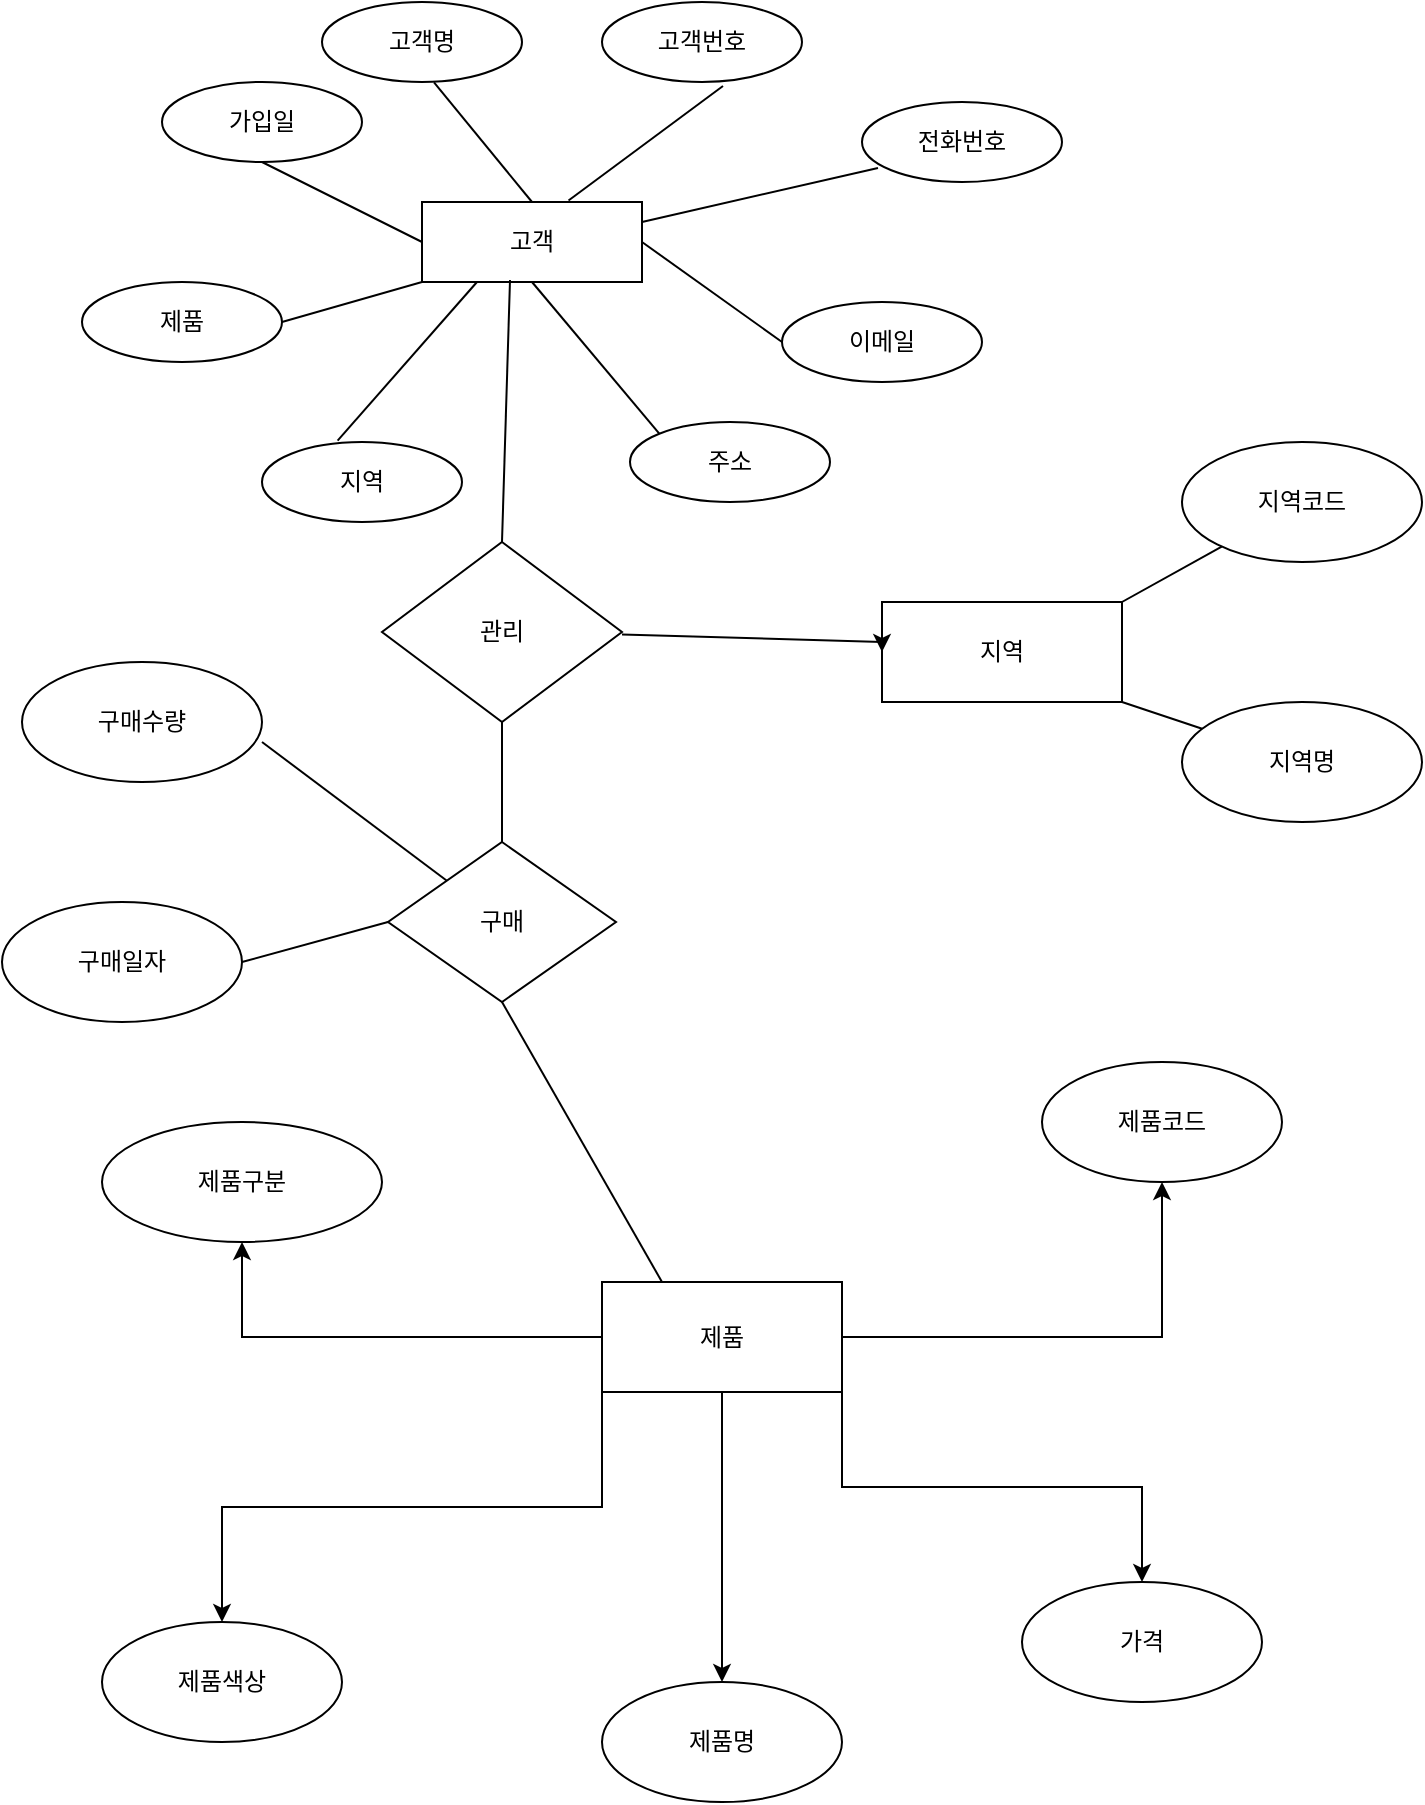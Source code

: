 <mxfile version="21.6.5" type="github" pages="2">
  <diagram name="페이지-1" id="rGcjJryMHV9K7biq0Z4z">
    <mxGraphModel dx="1762" dy="832" grid="1" gridSize="10" guides="1" tooltips="1" connect="1" arrows="1" fold="1" page="1" pageScale="1" pageWidth="827" pageHeight="1169" math="0" shadow="0">
      <root>
        <mxCell id="0" />
        <mxCell id="1" parent="0" />
        <mxCell id="cD-MWLT_m3SdDVy49TuI-28" value="고객" style="whiteSpace=wrap;html=1;align=center;" parent="1" vertex="1">
          <mxGeometry x="260" y="220" width="110" height="40" as="geometry" />
        </mxCell>
        <mxCell id="cD-MWLT_m3SdDVy49TuI-36" value="고객명" style="ellipse;whiteSpace=wrap;html=1;align=center;" parent="1" vertex="1">
          <mxGeometry x="210" y="120" width="100" height="40" as="geometry" />
        </mxCell>
        <mxCell id="cD-MWLT_m3SdDVy49TuI-39" value="전화번호" style="ellipse;whiteSpace=wrap;html=1;align=center;strokeColor=default;fillOpacity=100;" parent="1" vertex="1">
          <mxGeometry x="480" y="170" width="100" height="40" as="geometry" />
        </mxCell>
        <mxCell id="cD-MWLT_m3SdDVy49TuI-40" value="이메일" style="ellipse;whiteSpace=wrap;html=1;align=center;" parent="1" vertex="1">
          <mxGeometry x="440" y="270" width="100" height="40" as="geometry" />
        </mxCell>
        <mxCell id="cD-MWLT_m3SdDVy49TuI-41" value="주소" style="ellipse;whiteSpace=wrap;html=1;align=center;" parent="1" vertex="1">
          <mxGeometry x="364" y="330" width="100" height="40" as="geometry" />
        </mxCell>
        <mxCell id="cD-MWLT_m3SdDVy49TuI-42" value="&lt;font style=&quot;font-size: 12px;&quot;&gt;지역&lt;/font&gt;" style="ellipse;whiteSpace=wrap;html=1;align=center;" parent="1" vertex="1">
          <mxGeometry x="180" y="340" width="100" height="40" as="geometry" />
        </mxCell>
        <mxCell id="cD-MWLT_m3SdDVy49TuI-44" value="" style="endArrow=none;html=1;rounded=0;exitX=0.56;exitY=1.005;exitDx=0;exitDy=0;exitPerimeter=0;entryX=0.5;entryY=0;entryDx=0;entryDy=0;" parent="1" source="cD-MWLT_m3SdDVy49TuI-36" target="cD-MWLT_m3SdDVy49TuI-28" edge="1">
          <mxGeometry relative="1" as="geometry">
            <mxPoint x="400" y="350" as="sourcePoint" />
            <mxPoint x="560" y="350" as="targetPoint" />
          </mxGeometry>
        </mxCell>
        <mxCell id="cD-MWLT_m3SdDVy49TuI-45" value="" style="endArrow=none;html=1;rounded=0;exitX=1;exitY=0.25;exitDx=0;exitDy=0;entryX=0.08;entryY=0.825;entryDx=0;entryDy=0;entryPerimeter=0;" parent="1" edge="1" target="cD-MWLT_m3SdDVy49TuI-39" source="cD-MWLT_m3SdDVy49TuI-28">
          <mxGeometry relative="1" as="geometry">
            <mxPoint x="496.03" y="328.16" as="sourcePoint" />
            <mxPoint x="629.6" y="310.0" as="targetPoint" />
          </mxGeometry>
        </mxCell>
        <mxCell id="cD-MWLT_m3SdDVy49TuI-48" value="" style="endArrow=none;html=1;rounded=0;exitX=0.25;exitY=1;exitDx=0;exitDy=0;entryX=0.378;entryY=-0.018;entryDx=0;entryDy=0;entryPerimeter=0;" parent="1" source="cD-MWLT_m3SdDVy49TuI-28" target="cD-MWLT_m3SdDVy49TuI-42" edge="1">
          <mxGeometry relative="1" as="geometry">
            <mxPoint x="400" y="350" as="sourcePoint" />
            <mxPoint x="560" y="350" as="targetPoint" />
          </mxGeometry>
        </mxCell>
        <mxCell id="cD-MWLT_m3SdDVy49TuI-49" value="가입일" style="ellipse;whiteSpace=wrap;html=1;align=center;" parent="1" vertex="1">
          <mxGeometry x="130" y="160" width="100" height="40" as="geometry" />
        </mxCell>
        <mxCell id="cD-MWLT_m3SdDVy49TuI-50" value="" style="endArrow=none;html=1;rounded=0;exitX=0.5;exitY=1;exitDx=0;exitDy=0;entryX=0;entryY=0.5;entryDx=0;entryDy=0;" parent="1" source="cD-MWLT_m3SdDVy49TuI-49" target="cD-MWLT_m3SdDVy49TuI-28" edge="1">
          <mxGeometry relative="1" as="geometry">
            <mxPoint x="400" y="350" as="sourcePoint" />
            <mxPoint x="560" y="350" as="targetPoint" />
          </mxGeometry>
        </mxCell>
        <mxCell id="cD-MWLT_m3SdDVy49TuI-51" value="" style="endArrow=none;html=1;rounded=0;entryX=0;entryY=0;entryDx=0;entryDy=0;exitX=0.5;exitY=1;exitDx=0;exitDy=0;" parent="1" source="cD-MWLT_m3SdDVy49TuI-28" target="cD-MWLT_m3SdDVy49TuI-41" edge="1">
          <mxGeometry relative="1" as="geometry">
            <mxPoint x="470" y="390" as="sourcePoint" />
            <mxPoint x="560" y="350" as="targetPoint" />
          </mxGeometry>
        </mxCell>
        <mxCell id="cD-MWLT_m3SdDVy49TuI-52" value="" style="endArrow=none;html=1;rounded=0;entryX=0;entryY=0.5;entryDx=0;entryDy=0;exitX=1;exitY=0.5;exitDx=0;exitDy=0;" parent="1" source="cD-MWLT_m3SdDVy49TuI-28" target="cD-MWLT_m3SdDVy49TuI-40" edge="1">
          <mxGeometry relative="1" as="geometry">
            <mxPoint x="560" y="350" as="sourcePoint" />
            <mxPoint x="560" y="350" as="targetPoint" />
          </mxGeometry>
        </mxCell>
        <mxCell id="cD-MWLT_m3SdDVy49TuI-53" value="고객번호" style="ellipse;whiteSpace=wrap;html=1;align=center;" parent="1" vertex="1">
          <mxGeometry x="350" y="120" width="100" height="40" as="geometry" />
        </mxCell>
        <mxCell id="cD-MWLT_m3SdDVy49TuI-55" value="" style="endArrow=none;html=1;rounded=0;entryX=0.605;entryY=1.05;entryDx=0;entryDy=0;entryPerimeter=0;exitX=0.666;exitY=-0.018;exitDx=0;exitDy=0;exitPerimeter=0;" parent="1" source="cD-MWLT_m3SdDVy49TuI-28" target="cD-MWLT_m3SdDVy49TuI-53" edge="1">
          <mxGeometry relative="1" as="geometry">
            <mxPoint x="400" y="350" as="sourcePoint" />
            <mxPoint x="560" y="350" as="targetPoint" />
          </mxGeometry>
        </mxCell>
        <mxCell id="jmS20mdzS4E1CvwKXZpg-2" value="제품" style="ellipse;whiteSpace=wrap;html=1;align=center;" vertex="1" parent="1">
          <mxGeometry x="90" y="260" width="100" height="40" as="geometry" />
        </mxCell>
        <mxCell id="jmS20mdzS4E1CvwKXZpg-3" value="" style="endArrow=none;html=1;rounded=0;exitX=1;exitY=0.5;exitDx=0;exitDy=0;entryX=0;entryY=1;entryDx=0;entryDy=0;" edge="1" parent="1" source="jmS20mdzS4E1CvwKXZpg-2" target="cD-MWLT_m3SdDVy49TuI-28">
          <mxGeometry width="50" height="50" relative="1" as="geometry">
            <mxPoint x="390" y="430" as="sourcePoint" />
            <mxPoint x="440" y="380" as="targetPoint" />
          </mxGeometry>
        </mxCell>
        <mxCell id="jmS20mdzS4E1CvwKXZpg-12" value="" style="edgeStyle=orthogonalEdgeStyle;rounded=0;orthogonalLoop=1;jettySize=auto;html=1;" edge="1" parent="1" source="jmS20mdzS4E1CvwKXZpg-4" target="jmS20mdzS4E1CvwKXZpg-8">
          <mxGeometry relative="1" as="geometry" />
        </mxCell>
        <mxCell id="jmS20mdzS4E1CvwKXZpg-13" value="" style="edgeStyle=orthogonalEdgeStyle;rounded=0;orthogonalLoop=1;jettySize=auto;html=1;" edge="1" parent="1" source="jmS20mdzS4E1CvwKXZpg-4" target="jmS20mdzS4E1CvwKXZpg-6">
          <mxGeometry relative="1" as="geometry" />
        </mxCell>
        <mxCell id="jmS20mdzS4E1CvwKXZpg-14" style="edgeStyle=orthogonalEdgeStyle;rounded=0;orthogonalLoop=1;jettySize=auto;html=1;exitX=0;exitY=1;exitDx=0;exitDy=0;" edge="1" parent="1" source="jmS20mdzS4E1CvwKXZpg-4" target="jmS20mdzS4E1CvwKXZpg-10">
          <mxGeometry relative="1" as="geometry" />
        </mxCell>
        <mxCell id="jmS20mdzS4E1CvwKXZpg-15" value="" style="edgeStyle=orthogonalEdgeStyle;rounded=0;orthogonalLoop=1;jettySize=auto;html=1;" edge="1" parent="1" source="jmS20mdzS4E1CvwKXZpg-4" target="jmS20mdzS4E1CvwKXZpg-7">
          <mxGeometry relative="1" as="geometry" />
        </mxCell>
        <mxCell id="jmS20mdzS4E1CvwKXZpg-16" style="edgeStyle=orthogonalEdgeStyle;rounded=0;orthogonalLoop=1;jettySize=auto;html=1;exitX=1;exitY=1;exitDx=0;exitDy=0;" edge="1" parent="1" source="jmS20mdzS4E1CvwKXZpg-4" target="jmS20mdzS4E1CvwKXZpg-9">
          <mxGeometry relative="1" as="geometry" />
        </mxCell>
        <mxCell id="jmS20mdzS4E1CvwKXZpg-4" value="제품" style="rounded=0;whiteSpace=wrap;html=1;gradientColor=none;fillColor=default;" vertex="1" parent="1">
          <mxGeometry x="350" y="760" width="120" height="55" as="geometry" />
        </mxCell>
        <mxCell id="jmS20mdzS4E1CvwKXZpg-6" value="제품명" style="ellipse;whiteSpace=wrap;html=1;" vertex="1" parent="1">
          <mxGeometry x="350" y="960" width="120" height="60" as="geometry" />
        </mxCell>
        <mxCell id="jmS20mdzS4E1CvwKXZpg-7" value="제품코드" style="ellipse;whiteSpace=wrap;html=1;" vertex="1" parent="1">
          <mxGeometry x="570" y="650" width="120" height="60" as="geometry" />
        </mxCell>
        <mxCell id="jmS20mdzS4E1CvwKXZpg-8" value="제품구분" style="ellipse;whiteSpace=wrap;html=1;" vertex="1" parent="1">
          <mxGeometry x="100" y="680" width="140" height="60" as="geometry" />
        </mxCell>
        <mxCell id="jmS20mdzS4E1CvwKXZpg-9" value="가격" style="ellipse;whiteSpace=wrap;html=1;" vertex="1" parent="1">
          <mxGeometry x="560" y="910" width="120" height="60" as="geometry" />
        </mxCell>
        <mxCell id="jmS20mdzS4E1CvwKXZpg-10" value="제품색상" style="ellipse;whiteSpace=wrap;html=1;" vertex="1" parent="1">
          <mxGeometry x="100" y="930" width="120" height="60" as="geometry" />
        </mxCell>
        <mxCell id="jmS20mdzS4E1CvwKXZpg-17" value="관리" style="rhombus;whiteSpace=wrap;html=1;" vertex="1" parent="1">
          <mxGeometry x="240" y="390" width="120" height="90" as="geometry" />
        </mxCell>
        <mxCell id="jmS20mdzS4E1CvwKXZpg-21" value="" style="endArrow=none;html=1;rounded=0;exitX=0.5;exitY=0;exitDx=0;exitDy=0;entryX=0.4;entryY=0.975;entryDx=0;entryDy=0;entryPerimeter=0;" edge="1" parent="1" source="jmS20mdzS4E1CvwKXZpg-17" target="cD-MWLT_m3SdDVy49TuI-28">
          <mxGeometry width="50" height="50" relative="1" as="geometry">
            <mxPoint x="390" y="330" as="sourcePoint" />
            <mxPoint x="440" y="280" as="targetPoint" />
          </mxGeometry>
        </mxCell>
        <mxCell id="jmS20mdzS4E1CvwKXZpg-22" value="지역" style="rounded=0;whiteSpace=wrap;html=1;" vertex="1" parent="1">
          <mxGeometry x="490" y="420" width="120" height="50" as="geometry" />
        </mxCell>
        <mxCell id="jmS20mdzS4E1CvwKXZpg-23" value="" style="endArrow=none;html=1;rounded=0;exitX=1;exitY=0.5;exitDx=0;exitDy=0;" edge="1" parent="1">
          <mxGeometry width="50" height="50" relative="1" as="geometry">
            <mxPoint x="360" y="436.25" as="sourcePoint" />
            <mxPoint x="490" y="440" as="targetPoint" />
          </mxGeometry>
        </mxCell>
        <mxCell id="jmS20mdzS4E1CvwKXZpg-24" style="edgeStyle=orthogonalEdgeStyle;rounded=0;orthogonalLoop=1;jettySize=auto;html=1;exitX=0;exitY=0.25;exitDx=0;exitDy=0;entryX=0;entryY=0.5;entryDx=0;entryDy=0;" edge="1" parent="1" source="jmS20mdzS4E1CvwKXZpg-22" target="jmS20mdzS4E1CvwKXZpg-22">
          <mxGeometry relative="1" as="geometry" />
        </mxCell>
        <mxCell id="jmS20mdzS4E1CvwKXZpg-25" value="지역코드" style="ellipse;whiteSpace=wrap;html=1;" vertex="1" parent="1">
          <mxGeometry x="640" y="340" width="120" height="60" as="geometry" />
        </mxCell>
        <mxCell id="jmS20mdzS4E1CvwKXZpg-26" value="지역명" style="ellipse;whiteSpace=wrap;html=1;" vertex="1" parent="1">
          <mxGeometry x="640" y="470" width="120" height="60" as="geometry" />
        </mxCell>
        <mxCell id="jmS20mdzS4E1CvwKXZpg-27" value="" style="endArrow=none;html=1;rounded=0;exitX=1;exitY=0;exitDx=0;exitDy=0;" edge="1" parent="1" source="jmS20mdzS4E1CvwKXZpg-22" target="jmS20mdzS4E1CvwKXZpg-25">
          <mxGeometry width="50" height="50" relative="1" as="geometry">
            <mxPoint x="390" y="530" as="sourcePoint" />
            <mxPoint x="440" y="480" as="targetPoint" />
          </mxGeometry>
        </mxCell>
        <mxCell id="jmS20mdzS4E1CvwKXZpg-28" value="" style="endArrow=none;html=1;rounded=0;exitX=1;exitY=1;exitDx=0;exitDy=0;" edge="1" parent="1" source="jmS20mdzS4E1CvwKXZpg-22" target="jmS20mdzS4E1CvwKXZpg-26">
          <mxGeometry width="50" height="50" relative="1" as="geometry">
            <mxPoint x="390" y="530" as="sourcePoint" />
            <mxPoint x="440" y="480" as="targetPoint" />
          </mxGeometry>
        </mxCell>
        <mxCell id="jmS20mdzS4E1CvwKXZpg-29" value="구매" style="rhombus;whiteSpace=wrap;html=1;" vertex="1" parent="1">
          <mxGeometry x="243" y="540" width="114" height="80" as="geometry" />
        </mxCell>
        <mxCell id="jmS20mdzS4E1CvwKXZpg-30" value="" style="endArrow=none;html=1;rounded=0;exitX=0.5;exitY=0;exitDx=0;exitDy=0;entryX=0.5;entryY=1;entryDx=0;entryDy=0;" edge="1" parent="1" source="jmS20mdzS4E1CvwKXZpg-29" target="jmS20mdzS4E1CvwKXZpg-17">
          <mxGeometry width="50" height="50" relative="1" as="geometry">
            <mxPoint x="390" y="530" as="sourcePoint" />
            <mxPoint x="310" y="500" as="targetPoint" />
          </mxGeometry>
        </mxCell>
        <mxCell id="jmS20mdzS4E1CvwKXZpg-31" value="구매수량" style="ellipse;whiteSpace=wrap;html=1;" vertex="1" parent="1">
          <mxGeometry x="60" y="450" width="120" height="60" as="geometry" />
        </mxCell>
        <mxCell id="jmS20mdzS4E1CvwKXZpg-32" value="구매일자" style="ellipse;whiteSpace=wrap;html=1;" vertex="1" parent="1">
          <mxGeometry x="50" y="570" width="120" height="60" as="geometry" />
        </mxCell>
        <mxCell id="jmS20mdzS4E1CvwKXZpg-33" value="" style="endArrow=none;html=1;rounded=0;exitX=1;exitY=0.667;exitDx=0;exitDy=0;exitPerimeter=0;" edge="1" parent="1" source="jmS20mdzS4E1CvwKXZpg-31" target="jmS20mdzS4E1CvwKXZpg-29">
          <mxGeometry width="50" height="50" relative="1" as="geometry">
            <mxPoint x="390" y="530" as="sourcePoint" />
            <mxPoint x="440" y="480" as="targetPoint" />
          </mxGeometry>
        </mxCell>
        <mxCell id="jmS20mdzS4E1CvwKXZpg-34" value="" style="endArrow=none;html=1;rounded=0;exitX=1;exitY=0.5;exitDx=0;exitDy=0;entryX=0;entryY=0.5;entryDx=0;entryDy=0;" edge="1" parent="1" source="jmS20mdzS4E1CvwKXZpg-32" target="jmS20mdzS4E1CvwKXZpg-29">
          <mxGeometry width="50" height="50" relative="1" as="geometry">
            <mxPoint x="390" y="530" as="sourcePoint" />
            <mxPoint x="440" y="480" as="targetPoint" />
          </mxGeometry>
        </mxCell>
        <mxCell id="jmS20mdzS4E1CvwKXZpg-35" value="" style="endArrow=none;html=1;rounded=0;entryX=0.5;entryY=1;entryDx=0;entryDy=0;exitX=0.25;exitY=0;exitDx=0;exitDy=0;" edge="1" parent="1" source="jmS20mdzS4E1CvwKXZpg-4" target="jmS20mdzS4E1CvwKXZpg-29">
          <mxGeometry width="50" height="50" relative="1" as="geometry">
            <mxPoint x="390" y="730" as="sourcePoint" />
            <mxPoint x="440" y="680" as="targetPoint" />
          </mxGeometry>
        </mxCell>
      </root>
    </mxGraphModel>
  </diagram>
  <diagram id="M3LgbdcX0rlyFmzAHf0I" name="페이지-2">
    <mxGraphModel dx="3341" dy="929" grid="1" gridSize="10" guides="1" tooltips="1" connect="1" arrows="1" fold="1" page="1" pageScale="1" pageWidth="1654" pageHeight="2336" math="0" shadow="0">
      <root>
        <mxCell id="0" />
        <mxCell id="1" parent="0" />
        <mxCell id="uyTorKmZNLtFc4iw9UgR-1" value="&lt;span style=&quot;color: rgb(0, 0, 0); font-family: Arial; font-size: 19px; font-style: normal; font-variant-ligatures: normal; font-variant-caps: normal; font-weight: 700; letter-spacing: normal; orphans: 2; text-align: center; text-indent: 0px; text-transform: none; widows: 2; word-spacing: 0px; -webkit-text-stroke-width: 0px; background-color: rgb(255, 255, 255); text-decoration-thickness: initial; text-decoration-style: initial; text-decoration-color: initial; float: none; display: inline !important;&quot;&gt;logical data modeling(RM)&lt;/span&gt;" style="text;whiteSpace=wrap;html=1;" vertex="1" parent="1">
          <mxGeometry x="250" y="90" width="490" height="40" as="geometry" />
        </mxCell>
        <mxCell id="BC6CCDMrd8fZHv1Ki_fr-1" value="고객" style="whiteSpace=wrap;html=1;align=center;" vertex="1" parent="1">
          <mxGeometry x="180" y="470" width="110" height="40" as="geometry" />
        </mxCell>
        <mxCell id="BC6CCDMrd8fZHv1Ki_fr-2" value="고객명" style="ellipse;whiteSpace=wrap;html=1;align=center;" vertex="1" parent="1">
          <mxGeometry x="130" y="370" width="100" height="40" as="geometry" />
        </mxCell>
        <mxCell id="BC6CCDMrd8fZHv1Ki_fr-3" value="전화번호" style="ellipse;whiteSpace=wrap;html=1;align=center;strokeColor=default;fillOpacity=100;" vertex="1" parent="1">
          <mxGeometry x="400" y="420" width="100" height="40" as="geometry" />
        </mxCell>
        <mxCell id="BC6CCDMrd8fZHv1Ki_fr-4" value="이메일" style="ellipse;whiteSpace=wrap;html=1;align=center;" vertex="1" parent="1">
          <mxGeometry x="360" y="520" width="100" height="40" as="geometry" />
        </mxCell>
        <mxCell id="BC6CCDMrd8fZHv1Ki_fr-5" value="주소" style="ellipse;whiteSpace=wrap;html=1;align=center;" vertex="1" parent="1">
          <mxGeometry x="284" y="580" width="100" height="40" as="geometry" />
        </mxCell>
        <mxCell id="BC6CCDMrd8fZHv1Ki_fr-6" value="&lt;font style=&quot;font-size: 12px;&quot;&gt;지역&lt;/font&gt;" style="ellipse;whiteSpace=wrap;html=1;align=center;" vertex="1" parent="1">
          <mxGeometry x="90" y="580" width="100" height="40" as="geometry" />
        </mxCell>
        <mxCell id="BC6CCDMrd8fZHv1Ki_fr-7" value="" style="endArrow=none;html=1;rounded=0;exitX=0.56;exitY=1.005;exitDx=0;exitDy=0;exitPerimeter=0;entryX=0.5;entryY=0;entryDx=0;entryDy=0;" edge="1" parent="1" source="BC6CCDMrd8fZHv1Ki_fr-2" target="BC6CCDMrd8fZHv1Ki_fr-1">
          <mxGeometry relative="1" as="geometry">
            <mxPoint x="320" y="600" as="sourcePoint" />
            <mxPoint x="480" y="600" as="targetPoint" />
          </mxGeometry>
        </mxCell>
        <mxCell id="BC6CCDMrd8fZHv1Ki_fr-8" value="" style="endArrow=none;html=1;rounded=0;exitX=1;exitY=0.25;exitDx=0;exitDy=0;entryX=0.08;entryY=0.825;entryDx=0;entryDy=0;entryPerimeter=0;" edge="1" parent="1" source="BC6CCDMrd8fZHv1Ki_fr-1" target="BC6CCDMrd8fZHv1Ki_fr-3">
          <mxGeometry relative="1" as="geometry">
            <mxPoint x="416.03" y="578.16" as="sourcePoint" />
            <mxPoint x="549.6" y="560" as="targetPoint" />
          </mxGeometry>
        </mxCell>
        <mxCell id="BC6CCDMrd8fZHv1Ki_fr-9" value="" style="endArrow=none;html=1;rounded=0;exitX=0.25;exitY=1;exitDx=0;exitDy=0;entryX=0.378;entryY=-0.018;entryDx=0;entryDy=0;entryPerimeter=0;" edge="1" parent="1" source="BC6CCDMrd8fZHv1Ki_fr-1" target="BC6CCDMrd8fZHv1Ki_fr-6">
          <mxGeometry relative="1" as="geometry">
            <mxPoint x="320" y="600" as="sourcePoint" />
            <mxPoint x="480" y="600" as="targetPoint" />
          </mxGeometry>
        </mxCell>
        <mxCell id="BC6CCDMrd8fZHv1Ki_fr-10" value="가입일" style="ellipse;whiteSpace=wrap;html=1;align=center;" vertex="1" parent="1">
          <mxGeometry x="50" y="410" width="100" height="40" as="geometry" />
        </mxCell>
        <mxCell id="BC6CCDMrd8fZHv1Ki_fr-11" value="" style="endArrow=none;html=1;rounded=0;exitX=0.5;exitY=1;exitDx=0;exitDy=0;entryX=0;entryY=0.5;entryDx=0;entryDy=0;" edge="1" parent="1" source="BC6CCDMrd8fZHv1Ki_fr-10" target="BC6CCDMrd8fZHv1Ki_fr-1">
          <mxGeometry relative="1" as="geometry">
            <mxPoint x="320" y="600" as="sourcePoint" />
            <mxPoint x="480" y="600" as="targetPoint" />
          </mxGeometry>
        </mxCell>
        <mxCell id="BC6CCDMrd8fZHv1Ki_fr-12" value="" style="endArrow=none;html=1;rounded=0;entryX=0;entryY=0;entryDx=0;entryDy=0;exitX=0.5;exitY=1;exitDx=0;exitDy=0;" edge="1" parent="1" source="BC6CCDMrd8fZHv1Ki_fr-1" target="BC6CCDMrd8fZHv1Ki_fr-5">
          <mxGeometry relative="1" as="geometry">
            <mxPoint x="390" y="640" as="sourcePoint" />
            <mxPoint x="480" y="600" as="targetPoint" />
          </mxGeometry>
        </mxCell>
        <mxCell id="BC6CCDMrd8fZHv1Ki_fr-13" value="" style="endArrow=none;html=1;rounded=0;entryX=0;entryY=0.5;entryDx=0;entryDy=0;exitX=1;exitY=0.5;exitDx=0;exitDy=0;" edge="1" parent="1" source="BC6CCDMrd8fZHv1Ki_fr-1" target="BC6CCDMrd8fZHv1Ki_fr-4">
          <mxGeometry relative="1" as="geometry">
            <mxPoint x="480" y="600" as="sourcePoint" />
            <mxPoint x="480" y="600" as="targetPoint" />
          </mxGeometry>
        </mxCell>
        <mxCell id="BC6CCDMrd8fZHv1Ki_fr-14" value="고객번호" style="ellipse;whiteSpace=wrap;html=1;align=center;" vertex="1" parent="1">
          <mxGeometry x="270" y="370" width="100" height="40" as="geometry" />
        </mxCell>
        <mxCell id="BC6CCDMrd8fZHv1Ki_fr-15" value="" style="endArrow=none;html=1;rounded=0;entryX=0.605;entryY=1.05;entryDx=0;entryDy=0;entryPerimeter=0;exitX=0.666;exitY=-0.018;exitDx=0;exitDy=0;exitPerimeter=0;" edge="1" parent="1" source="BC6CCDMrd8fZHv1Ki_fr-1" target="BC6CCDMrd8fZHv1Ki_fr-14">
          <mxGeometry relative="1" as="geometry">
            <mxPoint x="320" y="600" as="sourcePoint" />
            <mxPoint x="480" y="600" as="targetPoint" />
          </mxGeometry>
        </mxCell>
        <mxCell id="BC6CCDMrd8fZHv1Ki_fr-16" value="제품" style="ellipse;whiteSpace=wrap;html=1;align=center;" vertex="1" parent="1">
          <mxGeometry x="10" y="510" width="100" height="40" as="geometry" />
        </mxCell>
        <mxCell id="BC6CCDMrd8fZHv1Ki_fr-17" value="" style="endArrow=none;html=1;rounded=0;exitX=1;exitY=0.5;exitDx=0;exitDy=0;entryX=0;entryY=1;entryDx=0;entryDy=0;" edge="1" parent="1" target="BC6CCDMrd8fZHv1Ki_fr-1">
          <mxGeometry width="50" height="50" relative="1" as="geometry">
            <mxPoint x="110" y="530.0" as="sourcePoint" />
            <mxPoint x="360" y="630" as="targetPoint" />
          </mxGeometry>
        </mxCell>
        <mxCell id="BC6CCDMrd8fZHv1Ki_fr-18" value="고객" style="swimlane;fontStyle=0;childLayout=stackLayout;horizontal=1;startSize=30;horizontalStack=0;resizeParent=1;resizeParentMax=0;resizeLast=0;collapsible=1;marginBottom=0;whiteSpace=wrap;html=1;" vertex="1" parent="1">
          <mxGeometry x="-190" y="200" width="210" height="180" as="geometry" />
        </mxCell>
        <mxCell id="BC6CCDMrd8fZHv1Ki_fr-19" value="-고객이름&lt;br&gt;-고객번호" style="text;strokeColor=none;fillColor=none;align=left;verticalAlign=middle;spacingLeft=4;spacingRight=4;overflow=hidden;points=[[0,0.5],[1,0.5]];portConstraint=eastwest;rotatable=0;whiteSpace=wrap;html=1;" vertex="1" parent="BC6CCDMrd8fZHv1Ki_fr-18">
          <mxGeometry y="30" width="210" height="50" as="geometry" />
        </mxCell>
        <mxCell id="BC6CCDMrd8fZHv1Ki_fr-20" value="-전화번호&lt;br&gt;-이메일" style="text;strokeColor=none;fillColor=none;align=left;verticalAlign=middle;spacingLeft=4;spacingRight=4;overflow=hidden;points=[[0,0.5],[1,0.5]];portConstraint=eastwest;rotatable=0;whiteSpace=wrap;html=1;" vertex="1" parent="BC6CCDMrd8fZHv1Ki_fr-18">
          <mxGeometry y="80" width="210" height="50" as="geometry" />
        </mxCell>
        <mxCell id="BC6CCDMrd8fZHv1Ki_fr-21" value="-지역코드(FK)&lt;br&gt;-제품" style="text;strokeColor=none;fillColor=none;align=left;verticalAlign=middle;spacingLeft=4;spacingRight=4;overflow=hidden;points=[[0,0.5],[1,0.5]];portConstraint=eastwest;rotatable=0;whiteSpace=wrap;html=1;" vertex="1" parent="BC6CCDMrd8fZHv1Ki_fr-18">
          <mxGeometry y="130" width="210" height="50" as="geometry" />
        </mxCell>
        <mxCell id="gLx6VSw6pHFTRbmqs-br-1" value="지역" style="rounded=0;whiteSpace=wrap;html=1;" vertex="1" parent="1">
          <mxGeometry x="200" y="770" width="140" height="75" as="geometry" />
        </mxCell>
        <mxCell id="gLx6VSw6pHFTRbmqs-br-2" style="edgeStyle=orthogonalEdgeStyle;rounded=0;orthogonalLoop=1;jettySize=auto;html=1;exitX=0;exitY=0.25;exitDx=0;exitDy=0;entryX=0;entryY=0.5;entryDx=0;entryDy=0;" edge="1" parent="1" source="gLx6VSw6pHFTRbmqs-br-1" target="gLx6VSw6pHFTRbmqs-br-1">
          <mxGeometry relative="1" as="geometry" />
        </mxCell>
        <mxCell id="gLx6VSw6pHFTRbmqs-br-3" value="지역코드" style="ellipse;whiteSpace=wrap;html=1;" vertex="1" parent="1">
          <mxGeometry x="50" y="930" width="120" height="60" as="geometry" />
        </mxCell>
        <mxCell id="gLx6VSw6pHFTRbmqs-br-4" value="지역명" style="ellipse;whiteSpace=wrap;html=1;" vertex="1" parent="1">
          <mxGeometry x="350" y="920" width="120" height="60" as="geometry" />
        </mxCell>
        <mxCell id="gLx6VSw6pHFTRbmqs-br-5" value="" style="endArrow=none;html=1;rounded=0;entryX=0.791;entryY=0.056;entryDx=0;entryDy=0;entryPerimeter=0;" edge="1" parent="1" target="gLx6VSw6pHFTRbmqs-br-3">
          <mxGeometry width="50" height="50" relative="1" as="geometry">
            <mxPoint x="210" y="848" as="sourcePoint" />
            <mxPoint x="60.0" y="1012.169" as="targetPoint" />
          </mxGeometry>
        </mxCell>
        <mxCell id="gLx6VSw6pHFTRbmqs-br-6" value="" style="endArrow=none;html=1;rounded=0;exitX=1;exitY=1;exitDx=0;exitDy=0;" edge="1" parent="1" source="gLx6VSw6pHFTRbmqs-br-1" target="gLx6VSw6pHFTRbmqs-br-4">
          <mxGeometry width="50" height="50" relative="1" as="geometry">
            <mxPoint x="-310" y="675" as="sourcePoint" />
            <mxPoint x="-260" y="625" as="targetPoint" />
          </mxGeometry>
        </mxCell>
        <mxCell id="gLx6VSw6pHFTRbmqs-br-12" value="지역" style="swimlane;fontStyle=0;childLayout=stackLayout;horizontal=1;startSize=30;horizontalStack=0;resizeParent=1;resizeParentMax=0;resizeLast=0;collapsible=1;marginBottom=0;whiteSpace=wrap;html=1;" vertex="1" parent="1">
          <mxGeometry x="-210" y="850" width="210" height="130" as="geometry" />
        </mxCell>
        <mxCell id="gLx6VSw6pHFTRbmqs-br-14" value="-지역코드(FK)&lt;span style=&quot;white-space: pre;&quot;&gt;&#x9;&lt;/span&gt;&lt;span style=&quot;white-space: pre;&quot;&gt;&#x9;&lt;/span&gt;" style="text;strokeColor=none;fillColor=none;align=left;verticalAlign=middle;spacingLeft=4;spacingRight=4;overflow=hidden;points=[[0,0.5],[1,0.5]];portConstraint=eastwest;rotatable=0;whiteSpace=wrap;html=1;" vertex="1" parent="gLx6VSw6pHFTRbmqs-br-12">
          <mxGeometry y="30" width="210" height="50" as="geometry" />
        </mxCell>
        <mxCell id="gLx6VSw6pHFTRbmqs-br-15" value="-지역명" style="text;strokeColor=none;fillColor=none;align=left;verticalAlign=middle;spacingLeft=4;spacingRight=4;overflow=hidden;points=[[0,0.5],[1,0.5]];portConstraint=eastwest;rotatable=0;whiteSpace=wrap;html=1;" vertex="1" parent="gLx6VSw6pHFTRbmqs-br-12">
          <mxGeometry y="80" width="210" height="50" as="geometry" />
        </mxCell>
        <mxCell id="JWnu2VAUM1Pxo3Z29Uek-6" value="제품" style="rounded=0;whiteSpace=wrap;html=1;gradientColor=none;fillColor=default;" vertex="1" parent="1">
          <mxGeometry x="674.24" y="480" width="120" height="55" as="geometry" />
        </mxCell>
        <mxCell id="JWnu2VAUM1Pxo3Z29Uek-7" value="제품명" style="ellipse;whiteSpace=wrap;html=1;" vertex="1" parent="1">
          <mxGeometry x="770" y="610" width="120" height="60" as="geometry" />
        </mxCell>
        <mxCell id="JWnu2VAUM1Pxo3Z29Uek-8" value="제품코드" style="ellipse;whiteSpace=wrap;html=1;" vertex="1" parent="1">
          <mxGeometry x="784.24" y="340" width="120" height="60" as="geometry" />
        </mxCell>
        <mxCell id="JWnu2VAUM1Pxo3Z29Uek-9" value="제품구분" style="ellipse;whiteSpace=wrap;html=1;" vertex="1" parent="1">
          <mxGeometry x="500" y="360" width="140" height="60" as="geometry" />
        </mxCell>
        <mxCell id="JWnu2VAUM1Pxo3Z29Uek-10" value="가격" style="ellipse;whiteSpace=wrap;html=1;" vertex="1" parent="1">
          <mxGeometry x="915" y="500" width="120" height="60" as="geometry" />
        </mxCell>
        <mxCell id="JWnu2VAUM1Pxo3Z29Uek-11" value="제품색상" style="ellipse;whiteSpace=wrap;html=1;" vertex="1" parent="1">
          <mxGeometry x="570" y="590" width="120" height="60" as="geometry" />
        </mxCell>
        <mxCell id="JWnu2VAUM1Pxo3Z29Uek-12" value="" style="endArrow=none;html=1;rounded=0;exitX=0.648;exitY=0.987;exitDx=0;exitDy=0;entryX=0;entryY=0.5;entryDx=0;entryDy=0;exitPerimeter=0;" edge="1" parent="1" source="JWnu2VAUM1Pxo3Z29Uek-9" target="JWnu2VAUM1Pxo3Z29Uek-6">
          <mxGeometry relative="1" as="geometry">
            <mxPoint x="644.018" y="441.092" as="sourcePoint" />
            <mxPoint x="964.24" y="380" as="targetPoint" />
          </mxGeometry>
        </mxCell>
        <mxCell id="JWnu2VAUM1Pxo3Z29Uek-13" value="" style="endArrow=none;html=1;rounded=0;exitX=0;exitY=1;exitDx=0;exitDy=0;entryX=0.644;entryY=0.056;entryDx=0;entryDy=0;entryPerimeter=0;" edge="1" parent="1" source="JWnu2VAUM1Pxo3Z29Uek-6" target="JWnu2VAUM1Pxo3Z29Uek-11">
          <mxGeometry relative="1" as="geometry">
            <mxPoint x="704.24" y="381" as="sourcePoint" />
            <mxPoint x="600" y="512.16" as="targetPoint" />
          </mxGeometry>
        </mxCell>
        <mxCell id="JWnu2VAUM1Pxo3Z29Uek-14" value="" style="endArrow=none;html=1;rounded=0;exitX=0.5;exitY=1;exitDx=0;exitDy=0;entryX=0.5;entryY=0;entryDx=0;entryDy=0;" edge="1" parent="1" source="JWnu2VAUM1Pxo3Z29Uek-6" target="JWnu2VAUM1Pxo3Z29Uek-7">
          <mxGeometry relative="1" as="geometry">
            <mxPoint x="714.24" y="391" as="sourcePoint" />
            <mxPoint x="848.24" y="447" as="targetPoint" />
          </mxGeometry>
        </mxCell>
        <mxCell id="JWnu2VAUM1Pxo3Z29Uek-15" value="" style="endArrow=none;html=1;rounded=0;exitX=1;exitY=0.75;exitDx=0;exitDy=0;entryX=0;entryY=0.5;entryDx=0;entryDy=0;" edge="1" parent="1" source="JWnu2VAUM1Pxo3Z29Uek-6" target="JWnu2VAUM1Pxo3Z29Uek-10">
          <mxGeometry relative="1" as="geometry">
            <mxPoint x="724.24" y="401" as="sourcePoint" />
            <mxPoint x="858.24" y="457" as="targetPoint" />
          </mxGeometry>
        </mxCell>
        <mxCell id="JWnu2VAUM1Pxo3Z29Uek-16" value="" style="endArrow=none;html=1;rounded=0;exitX=0.5;exitY=0;exitDx=0;exitDy=0;entryX=0.224;entryY=0.997;entryDx=0;entryDy=0;entryPerimeter=0;" edge="1" parent="1" source="JWnu2VAUM1Pxo3Z29Uek-6" target="JWnu2VAUM1Pxo3Z29Uek-8">
          <mxGeometry relative="1" as="geometry">
            <mxPoint x="734.24" y="411" as="sourcePoint" />
            <mxPoint x="868.24" y="467" as="targetPoint" />
          </mxGeometry>
        </mxCell>
        <mxCell id="JWnu2VAUM1Pxo3Z29Uek-17" value="제품" style="swimlane;fontStyle=0;childLayout=stackLayout;horizontal=1;startSize=26;horizontalStack=0;resizeParent=1;resizeParentMax=0;resizeLast=0;collapsible=1;marginBottom=0;align=center;fontSize=14;" vertex="1" parent="1">
          <mxGeometry x="890" y="170" width="170" height="120" as="geometry" />
        </mxCell>
        <mxCell id="JWnu2VAUM1Pxo3Z29Uek-18" value="-제품코드(PK)&lt;br&gt;-제품명&lt;span style=&quot;white-space: pre;&quot;&gt;&#x9;&lt;/span&gt;&lt;br&gt;" style="text;strokeColor=none;fillColor=none;spacingLeft=4;spacingRight=4;overflow=hidden;rotatable=0;points=[[0,0.5],[1,0.5]];portConstraint=eastwest;fontSize=12;whiteSpace=wrap;html=1;" vertex="1" parent="JWnu2VAUM1Pxo3Z29Uek-17">
          <mxGeometry y="26" width="170" height="44" as="geometry" />
        </mxCell>
        <mxCell id="JWnu2VAUM1Pxo3Z29Uek-19" value="-제품구분&lt;br&gt;-제품가격" style="text;strokeColor=none;fillColor=none;spacingLeft=4;spacingRight=4;overflow=hidden;rotatable=0;points=[[0,0.5],[1,0.5]];portConstraint=eastwest;fontSize=12;whiteSpace=wrap;html=1;" vertex="1" parent="JWnu2VAUM1Pxo3Z29Uek-17">
          <mxGeometry y="70" width="170" height="50" as="geometry" />
        </mxCell>
        <mxCell id="JWnu2VAUM1Pxo3Z29Uek-25" value="관리" style="rhombus;whiteSpace=wrap;html=1;" vertex="1" parent="1">
          <mxGeometry x="190" y="620" width="120" height="80" as="geometry" />
        </mxCell>
        <mxCell id="JWnu2VAUM1Pxo3Z29Uek-26" value="구매" style="rhombus;whiteSpace=wrap;html=1;" vertex="1" parent="1">
          <mxGeometry x="490" y="470" width="100" height="80" as="geometry" />
        </mxCell>
        <mxCell id="JWnu2VAUM1Pxo3Z29Uek-27" value="" style="endArrow=none;html=1;rounded=0;exitX=1;exitY=0.5;exitDx=0;exitDy=0;entryX=0.09;entryY=0.439;entryDx=0;entryDy=0;entryPerimeter=0;" edge="1" parent="1" source="BC6CCDMrd8fZHv1Ki_fr-1" target="JWnu2VAUM1Pxo3Z29Uek-26">
          <mxGeometry relative="1" as="geometry">
            <mxPoint x="190" y="620" as="sourcePoint" />
            <mxPoint x="490" y="500" as="targetPoint" />
          </mxGeometry>
        </mxCell>
        <mxCell id="JWnu2VAUM1Pxo3Z29Uek-29" value="" style="endArrow=none;html=1;rounded=0;entryX=0;entryY=0.5;entryDx=0;entryDy=0;exitX=1;exitY=0.5;exitDx=0;exitDy=0;" edge="1" parent="1" source="JWnu2VAUM1Pxo3Z29Uek-26" target="JWnu2VAUM1Pxo3Z29Uek-6">
          <mxGeometry relative="1" as="geometry">
            <mxPoint x="190" y="620" as="sourcePoint" />
            <mxPoint x="350" y="620" as="targetPoint" />
          </mxGeometry>
        </mxCell>
        <mxCell id="JWnu2VAUM1Pxo3Z29Uek-30" value="" style="endArrow=none;html=1;rounded=0;exitX=0.387;exitY=1.084;exitDx=0;exitDy=0;exitPerimeter=0;entryX=0.5;entryY=0;entryDx=0;entryDy=0;" edge="1" parent="1" source="BC6CCDMrd8fZHv1Ki_fr-1" target="JWnu2VAUM1Pxo3Z29Uek-25">
          <mxGeometry relative="1" as="geometry">
            <mxPoint x="190" y="620" as="sourcePoint" />
            <mxPoint x="350" y="620" as="targetPoint" />
          </mxGeometry>
        </mxCell>
        <mxCell id="JWnu2VAUM1Pxo3Z29Uek-31" value="" style="endArrow=none;html=1;rounded=0;entryX=0.615;entryY=0.013;entryDx=0;entryDy=0;entryPerimeter=0;exitX=0.5;exitY=1;exitDx=0;exitDy=0;" edge="1" parent="1" source="JWnu2VAUM1Pxo3Z29Uek-25" target="gLx6VSw6pHFTRbmqs-br-1">
          <mxGeometry relative="1" as="geometry">
            <mxPoint x="190" y="620" as="sourcePoint" />
            <mxPoint x="350" y="620" as="targetPoint" />
          </mxGeometry>
        </mxCell>
        <mxCell id="JWnu2VAUM1Pxo3Z29Uek-32" value="구매" style="swimlane;fontStyle=0;childLayout=stackLayout;horizontal=1;startSize=26;horizontalStack=0;resizeParent=1;resizeParentMax=0;resizeLast=0;collapsible=1;marginBottom=0;align=center;fontSize=14;" vertex="1" parent="1">
          <mxGeometry x="450" y="170" width="160" height="150" as="geometry" />
        </mxCell>
        <mxCell id="JWnu2VAUM1Pxo3Z29Uek-33" value="-구매번호(PK)" style="text;strokeColor=none;fillColor=none;spacingLeft=4;spacingRight=4;overflow=hidden;rotatable=0;points=[[0,0.5],[1,0.5]];portConstraint=eastwest;fontSize=12;whiteSpace=wrap;html=1;" vertex="1" parent="JWnu2VAUM1Pxo3Z29Uek-32">
          <mxGeometry y="26" width="160" height="30" as="geometry" />
        </mxCell>
        <mxCell id="JWnu2VAUM1Pxo3Z29Uek-34" value="-구매코드(FK)" style="text;strokeColor=none;fillColor=none;spacingLeft=4;spacingRight=4;overflow=hidden;rotatable=0;points=[[0,0.5],[1,0.5]];portConstraint=eastwest;fontSize=12;whiteSpace=wrap;html=1;" vertex="1" parent="JWnu2VAUM1Pxo3Z29Uek-32">
          <mxGeometry y="56" width="160" height="30" as="geometry" />
        </mxCell>
        <mxCell id="JWnu2VAUM1Pxo3Z29Uek-35" value="-제품코드(FK)&lt;br&gt;-구매수량&lt;br&gt;-구매일자" style="text;strokeColor=none;fillColor=none;spacingLeft=4;spacingRight=4;overflow=hidden;rotatable=0;points=[[0,0.5],[1,0.5]];portConstraint=eastwest;fontSize=12;whiteSpace=wrap;html=1;" vertex="1" parent="JWnu2VAUM1Pxo3Z29Uek-32">
          <mxGeometry y="86" width="160" height="64" as="geometry" />
        </mxCell>
      </root>
    </mxGraphModel>
  </diagram>
</mxfile>
